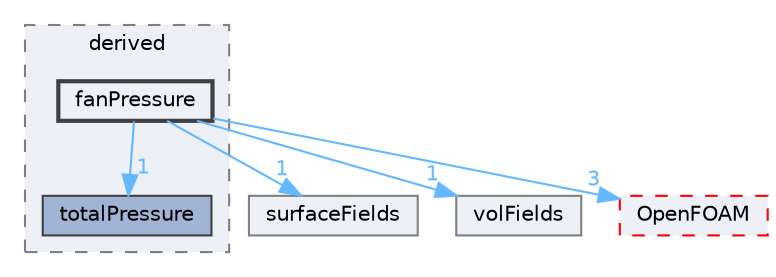 digraph "src/finiteVolume/fields/fvPatchFields/derived/fanPressure"
{
 // LATEX_PDF_SIZE
  bgcolor="transparent";
  edge [fontname=Helvetica,fontsize=10,labelfontname=Helvetica,labelfontsize=10];
  node [fontname=Helvetica,fontsize=10,shape=box,height=0.2,width=0.4];
  compound=true
  subgraph clusterdir_ece9aa6b5af9a7776a75b0c1993b0910 {
    graph [ bgcolor="#edf0f7", pencolor="grey50", label="derived", fontname=Helvetica,fontsize=10 style="filled,dashed", URL="dir_ece9aa6b5af9a7776a75b0c1993b0910.html",tooltip=""]
  dir_a80754c8d7a1b99aadc3766688d24889 [label="totalPressure", fillcolor="#a2b4d6", color="grey25", style="filled", URL="dir_a80754c8d7a1b99aadc3766688d24889.html",tooltip=""];
  dir_87c9fbefa6b7b96b8b1313e5ec38ec11 [label="fanPressure", fillcolor="#edf0f7", color="grey25", style="filled,bold", URL="dir_87c9fbefa6b7b96b8b1313e5ec38ec11.html",tooltip=""];
  }
  dir_606ba9250f9107f82f779cbd3e87c3a5 [label="surfaceFields", fillcolor="#edf0f7", color="grey50", style="filled", URL="dir_606ba9250f9107f82f779cbd3e87c3a5.html",tooltip=""];
  dir_bd8bf7fa65467c460a50eacc456ce356 [label="volFields", fillcolor="#edf0f7", color="grey50", style="filled", URL="dir_bd8bf7fa65467c460a50eacc456ce356.html",tooltip=""];
  dir_c5473ff19b20e6ec4dfe5c310b3778a8 [label="OpenFOAM", fillcolor="#edf0f7", color="red", style="filled,dashed", URL="dir_c5473ff19b20e6ec4dfe5c310b3778a8.html",tooltip=""];
  dir_87c9fbefa6b7b96b8b1313e5ec38ec11->dir_606ba9250f9107f82f779cbd3e87c3a5 [headlabel="1", labeldistance=1.5 headhref="dir_001301_003832.html" href="dir_001301_003832.html" color="steelblue1" fontcolor="steelblue1"];
  dir_87c9fbefa6b7b96b8b1313e5ec38ec11->dir_a80754c8d7a1b99aadc3766688d24889 [headlabel="1", labeldistance=1.5 headhref="dir_001301_004084.html" href="dir_001301_004084.html" color="steelblue1" fontcolor="steelblue1"];
  dir_87c9fbefa6b7b96b8b1313e5ec38ec11->dir_bd8bf7fa65467c460a50eacc456ce356 [headlabel="1", labeldistance=1.5 headhref="dir_001301_004295.html" href="dir_001301_004295.html" color="steelblue1" fontcolor="steelblue1"];
  dir_87c9fbefa6b7b96b8b1313e5ec38ec11->dir_c5473ff19b20e6ec4dfe5c310b3778a8 [headlabel="3", labeldistance=1.5 headhref="dir_001301_002695.html" href="dir_001301_002695.html" color="steelblue1" fontcolor="steelblue1"];
}
